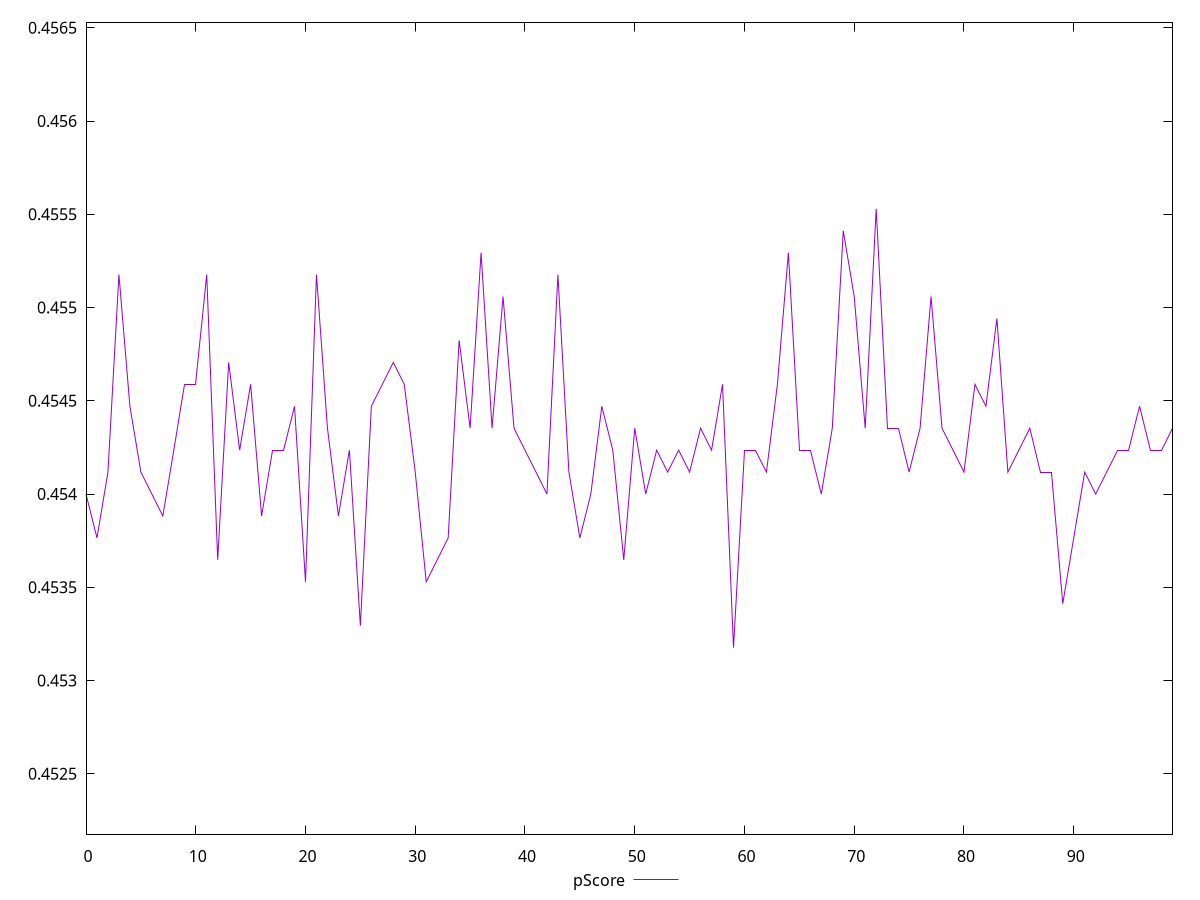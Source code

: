 reset

$pScore <<EOF
0 0.454
1 0.45376470588235296
2 0.4541176470588235
3 0.4551764705882353
4 0.4544705882352941
5 0.4541176470588235
6 0.454
7 0.45388235294117646
8 0.45423529411764707
9 0.4545882352941176
10 0.4545882352941176
11 0.4551764705882353
12 0.4536470588235294
13 0.4547058823529412
14 0.45423529411764707
15 0.4545882352941176
16 0.45388235294117646
17 0.45423529411764707
18 0.45423529411764707
19 0.4544705882352941
20 0.4535294117647059
21 0.4551764705882353
22 0.45435294117647057
23 0.45388235294117646
24 0.45423529411764707
25 0.45329411764705885
26 0.4544705882352941
27 0.4545882352941176
28 0.4547058823529412
29 0.4545882352941176
30 0.4541176470588235
31 0.4535294117647059
32 0.4536470588235294
33 0.45376470588235296
34 0.4548235294117647
35 0.45435294117647057
36 0.45529411764705885
37 0.45435294117647057
38 0.45505882352941174
39 0.45435294117647057
40 0.45423529411764707
41 0.4541176470588235
42 0.454
43 0.4551764705882353
44 0.4541176470588235
45 0.45376470588235296
46 0.454
47 0.4544705882352941
48 0.45423529411764707
49 0.4536470588235294
50 0.45435294117647057
51 0.454
52 0.45423529411764707
53 0.4541176470588235
54 0.45423529411764707
55 0.4541176470588235
56 0.45435294117647057
57 0.45423529411764707
58 0.4545882352941176
59 0.4531764705882353
60 0.45423529411764707
61 0.45423529411764707
62 0.4541176470588235
63 0.4545882352941176
64 0.45529411764705885
65 0.45423529411764707
66 0.45423529411764707
67 0.454
68 0.45435294117647057
69 0.45541176470588235
70 0.45505882352941174
71 0.45435294117647057
72 0.4555294117647059
73 0.45435294117647057
74 0.45435294117647057
75 0.4541176470588235
76 0.45435294117647057
77 0.45505882352941174
78 0.45435294117647057
79 0.45423529411764707
80 0.4541176470588235
81 0.4545882352941176
82 0.4544705882352941
83 0.45494117647058824
84 0.4541176470588235
85 0.45423529411764707
86 0.45435294117647057
87 0.4541176470588235
88 0.4541176470588235
89 0.45341176470588235
90 0.45376470588235296
91 0.4541176470588235
92 0.454
93 0.4541176470588235
94 0.45423529411764707
95 0.45423529411764707
96 0.4544705882352941
97 0.45423529411764707
98 0.45423529411764707
99 0.45435294117647057
EOF

set key outside below
set xrange [0:99]
set yrange [0.4521764705882353:0.4565294117647059]
set trange [0.4521764705882353:0.4565294117647059]
set terminal svg size 640, 500 enhanced background rgb 'white'
set output "reports/report_00030_2021-02-24T20-42-31.540Z/uses-rel-preload/samples/agenda/pScore/values.svg"

plot $pScore title "pScore" with line

reset
